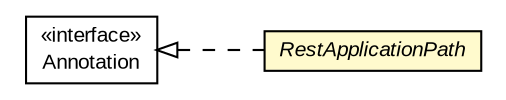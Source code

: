 #!/usr/local/bin/dot
#
# Class diagram 
# Generated by UMLGraph version R5_6-24-gf6e263 (http://www.umlgraph.org/)
#

digraph G {
	edge [fontname="arial",fontsize=10,labelfontname="arial",labelfontsize=10];
	node [fontname="arial",fontsize=10,shape=plaintext];
	nodesep=0.25;
	ranksep=0.5;
	rankdir=LR;
	// com.gwtplatform.dispatch.rest.client.RestApplicationPath
	c450855 [label=<<table title="com.gwtplatform.dispatch.rest.client.RestApplicationPath" border="0" cellborder="1" cellspacing="0" cellpadding="2" port="p" bgcolor="lemonChiffon" href="./RestApplicationPath.html">
		<tr><td><table border="0" cellspacing="0" cellpadding="1">
<tr><td align="center" balign="center"><font face="arial italic"> RestApplicationPath </font></td></tr>
		</table></td></tr>
		</table>>, URL="./RestApplicationPath.html", fontname="arial", fontcolor="black", fontsize=10.0];
	//com.gwtplatform.dispatch.rest.client.RestApplicationPath implements java.lang.annotation.Annotation
	c451268:p -> c450855:p [dir=back,arrowtail=empty,style=dashed];
	// java.lang.annotation.Annotation
	c451268 [label=<<table title="java.lang.annotation.Annotation" border="0" cellborder="1" cellspacing="0" cellpadding="2" port="p" href="http://download.oracle.com/javase/6/docs/api/java/lang/annotation/Annotation.html">
		<tr><td><table border="0" cellspacing="0" cellpadding="1">
<tr><td align="center" balign="center"> &#171;interface&#187; </td></tr>
<tr><td align="center" balign="center"> Annotation </td></tr>
		</table></td></tr>
		</table>>, URL="http://download.oracle.com/javase/6/docs/api/java/lang/annotation/Annotation.html", fontname="arial", fontcolor="black", fontsize=10.0];
}

